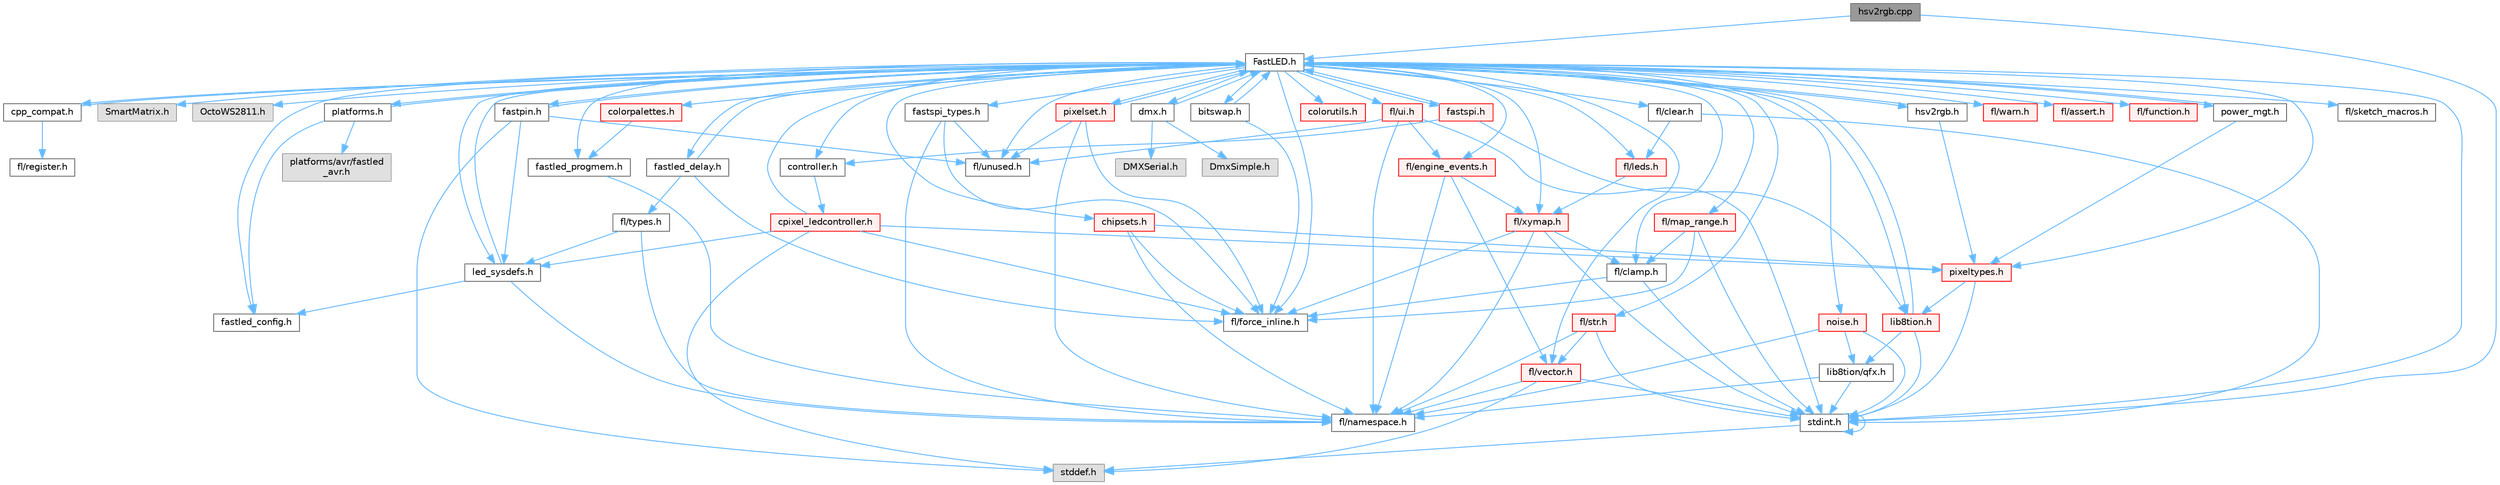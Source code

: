 digraph "hsv2rgb.cpp"
{
 // INTERACTIVE_SVG=YES
 // LATEX_PDF_SIZE
  bgcolor="transparent";
  edge [fontname=Helvetica,fontsize=10,labelfontname=Helvetica,labelfontsize=10];
  node [fontname=Helvetica,fontsize=10,shape=box,height=0.2,width=0.4];
  Node1 [id="Node000001",label="hsv2rgb.cpp",height=0.2,width=0.4,color="gray40", fillcolor="grey60", style="filled", fontcolor="black",tooltip="Functions to convert from the HSV colorspace to the RGB colorspace."];
  Node1 -> Node2 [id="edge1_Node000001_Node000002",color="steelblue1",style="solid",tooltip=" "];
  Node2 [id="Node000002",label="stdint.h",height=0.2,width=0.4,color="grey40", fillcolor="white", style="filled",URL="$df/dd8/stdint_8h.html",tooltip=" "];
  Node2 -> Node3 [id="edge2_Node000002_Node000003",color="steelblue1",style="solid",tooltip=" "];
  Node3 [id="Node000003",label="stddef.h",height=0.2,width=0.4,color="grey60", fillcolor="#E0E0E0", style="filled",tooltip=" "];
  Node2 -> Node2 [id="edge3_Node000002_Node000002",color="steelblue1",style="solid",tooltip=" "];
  Node1 -> Node4 [id="edge4_Node000001_Node000004",color="steelblue1",style="solid",tooltip=" "];
  Node4 [id="Node000004",label="FastLED.h",height=0.2,width=0.4,color="grey40", fillcolor="white", style="filled",URL="$db/d97/_fast_l_e_d_8h.html",tooltip="central include file for FastLED, defines the CFastLED class/object"];
  Node4 -> Node2 [id="edge5_Node000004_Node000002",color="steelblue1",style="solid",tooltip=" "];
  Node4 -> Node5 [id="edge6_Node000004_Node000005",color="steelblue1",style="solid",tooltip=" "];
  Node5 [id="Node000005",label="SmartMatrix.h",height=0.2,width=0.4,color="grey60", fillcolor="#E0E0E0", style="filled",tooltip=" "];
  Node4 -> Node6 [id="edge7_Node000004_Node000006",color="steelblue1",style="solid",tooltip=" "];
  Node6 [id="Node000006",label="OctoWS2811.h",height=0.2,width=0.4,color="grey60", fillcolor="#E0E0E0", style="filled",tooltip=" "];
  Node4 -> Node7 [id="edge8_Node000004_Node000007",color="steelblue1",style="solid",tooltip=" "];
  Node7 [id="Node000007",label="fl/force_inline.h",height=0.2,width=0.4,color="grey40", fillcolor="white", style="filled",URL="$d4/d64/force__inline_8h.html",tooltip=" "];
  Node4 -> Node8 [id="edge9_Node000004_Node000008",color="steelblue1",style="solid",tooltip=" "];
  Node8 [id="Node000008",label="cpp_compat.h",height=0.2,width=0.4,color="grey40", fillcolor="white", style="filled",URL="$d9/d13/cpp__compat_8h.html",tooltip="Compatibility functions based on C++ version."];
  Node8 -> Node4 [id="edge10_Node000008_Node000004",color="steelblue1",style="solid",tooltip=" "];
  Node8 -> Node9 [id="edge11_Node000008_Node000009",color="steelblue1",style="solid",tooltip=" "];
  Node9 [id="Node000009",label="fl/register.h",height=0.2,width=0.4,color="grey40", fillcolor="white", style="filled",URL="$df/d80/register_8h.html",tooltip=" "];
  Node4 -> Node10 [id="edge12_Node000004_Node000010",color="steelblue1",style="solid",tooltip=" "];
  Node10 [id="Node000010",label="fastled_config.h",height=0.2,width=0.4,color="grey40", fillcolor="white", style="filled",URL="$d5/d11/fastled__config_8h.html",tooltip="Contains definitions that can be used to configure FastLED at compile time."];
  Node4 -> Node11 [id="edge13_Node000004_Node000011",color="steelblue1",style="solid",tooltip=" "];
  Node11 [id="Node000011",label="led_sysdefs.h",height=0.2,width=0.4,color="grey40", fillcolor="white", style="filled",URL="$d9/d3e/led__sysdefs_8h.html",tooltip="Determines which platform system definitions to include."];
  Node11 -> Node4 [id="edge14_Node000011_Node000004",color="steelblue1",style="solid",tooltip=" "];
  Node11 -> Node10 [id="edge15_Node000011_Node000010",color="steelblue1",style="solid",tooltip=" "];
  Node11 -> Node12 [id="edge16_Node000011_Node000012",color="steelblue1",style="solid",tooltip=" "];
  Node12 [id="Node000012",label="fl/namespace.h",height=0.2,width=0.4,color="grey40", fillcolor="white", style="filled",URL="$df/d2a/namespace_8h.html",tooltip="Implements the FastLED namespace macros."];
  Node4 -> Node13 [id="edge17_Node000004_Node000013",color="steelblue1",style="solid",tooltip=" "];
  Node13 [id="Node000013",label="fastled_delay.h",height=0.2,width=0.4,color="grey40", fillcolor="white", style="filled",URL="$d0/da8/fastled__delay_8h.html",tooltip="Utility functions and classes for managing delay cycles."];
  Node13 -> Node4 [id="edge18_Node000013_Node000004",color="steelblue1",style="solid",tooltip=" "];
  Node13 -> Node14 [id="edge19_Node000013_Node000014",color="steelblue1",style="solid",tooltip=" "];
  Node14 [id="Node000014",label="fl/types.h",height=0.2,width=0.4,color="grey40", fillcolor="white", style="filled",URL="$d7/da1/fl_2types_8h.html",tooltip=" "];
  Node14 -> Node12 [id="edge20_Node000014_Node000012",color="steelblue1",style="solid",tooltip=" "];
  Node14 -> Node11 [id="edge21_Node000014_Node000011",color="steelblue1",style="solid",tooltip=" "];
  Node13 -> Node7 [id="edge22_Node000013_Node000007",color="steelblue1",style="solid",tooltip=" "];
  Node4 -> Node15 [id="edge23_Node000004_Node000015",color="steelblue1",style="solid",tooltip=" "];
  Node15 [id="Node000015",label="bitswap.h",height=0.2,width=0.4,color="grey40", fillcolor="white", style="filled",URL="$de/ded/bitswap_8h.html",tooltip="Functions for doing a rotation of bits/bytes used by parallel output."];
  Node15 -> Node4 [id="edge24_Node000015_Node000004",color="steelblue1",style="solid",tooltip=" "];
  Node15 -> Node7 [id="edge25_Node000015_Node000007",color="steelblue1",style="solid",tooltip=" "];
  Node4 -> Node16 [id="edge26_Node000004_Node000016",color="steelblue1",style="solid",tooltip=" "];
  Node16 [id="Node000016",label="controller.h",height=0.2,width=0.4,color="grey40", fillcolor="white", style="filled",URL="$d2/dd9/controller_8h.html",tooltip="deprecated: base definitions used by led controllers for writing out led data"];
  Node16 -> Node17 [id="edge27_Node000016_Node000017",color="steelblue1",style="solid",tooltip=" "];
  Node17 [id="Node000017",label="cpixel_ledcontroller.h",height=0.2,width=0.4,color="red", fillcolor="#FFF0F0", style="filled",URL="$d9/d57/cpixel__ledcontroller_8h.html",tooltip="defines the templated version of the CLEDController class"];
  Node17 -> Node3 [id="edge28_Node000017_Node000003",color="steelblue1",style="solid",tooltip=" "];
  Node17 -> Node4 [id="edge29_Node000017_Node000004",color="steelblue1",style="solid",tooltip=" "];
  Node17 -> Node11 [id="edge30_Node000017_Node000011",color="steelblue1",style="solid",tooltip=" "];
  Node17 -> Node18 [id="edge31_Node000017_Node000018",color="steelblue1",style="solid",tooltip=" "];
  Node18 [id="Node000018",label="pixeltypes.h",height=0.2,width=0.4,color="red", fillcolor="#FFF0F0", style="filled",URL="$d2/dba/pixeltypes_8h.html",tooltip="Includes defintions for RGB and HSV pixels."];
  Node18 -> Node2 [id="edge32_Node000018_Node000002",color="steelblue1",style="solid",tooltip=" "];
  Node18 -> Node19 [id="edge33_Node000018_Node000019",color="steelblue1",style="solid",tooltip=" "];
  Node19 [id="Node000019",label="lib8tion.h",height=0.2,width=0.4,color="red", fillcolor="#FFF0F0", style="filled",URL="$df/da5/lib8tion_8h.html",tooltip="Fast, efficient 8-bit math functions specifically designed for high-performance LED programming."];
  Node19 -> Node4 [id="edge34_Node000019_Node000004",color="steelblue1",style="solid",tooltip=" "];
  Node19 -> Node2 [id="edge35_Node000019_Node000002",color="steelblue1",style="solid",tooltip=" "];
  Node19 -> Node22 [id="edge36_Node000019_Node000022",color="steelblue1",style="solid",tooltip=" "];
  Node22 [id="Node000022",label="lib8tion/qfx.h",height=0.2,width=0.4,color="grey40", fillcolor="white", style="filled",URL="$d2/d19/qfx_8h.html",tooltip=" "];
  Node22 -> Node2 [id="edge37_Node000022_Node000002",color="steelblue1",style="solid",tooltip=" "];
  Node22 -> Node12 [id="edge38_Node000022_Node000012",color="steelblue1",style="solid",tooltip=" "];
  Node17 -> Node7 [id="edge39_Node000017_Node000007",color="steelblue1",style="solid",tooltip=" "];
  Node4 -> Node70 [id="edge40_Node000004_Node000070",color="steelblue1",style="solid",tooltip=" "];
  Node70 [id="Node000070",label="fastpin.h",height=0.2,width=0.4,color="grey40", fillcolor="white", style="filled",URL="$db/d65/fastpin_8h.html",tooltip="Class base definitions for defining fast pin access."];
  Node70 -> Node4 [id="edge41_Node000070_Node000004",color="steelblue1",style="solid",tooltip=" "];
  Node70 -> Node11 [id="edge42_Node000070_Node000011",color="steelblue1",style="solid",tooltip=" "];
  Node70 -> Node3 [id="edge43_Node000070_Node000003",color="steelblue1",style="solid",tooltip=" "];
  Node70 -> Node37 [id="edge44_Node000070_Node000037",color="steelblue1",style="solid",tooltip=" "];
  Node37 [id="Node000037",label="fl/unused.h",height=0.2,width=0.4,color="grey40", fillcolor="white", style="filled",URL="$d8/d4b/unused_8h.html",tooltip=" "];
  Node4 -> Node71 [id="edge45_Node000004_Node000071",color="steelblue1",style="solid",tooltip=" "];
  Node71 [id="Node000071",label="fastspi_types.h",height=0.2,width=0.4,color="grey40", fillcolor="white", style="filled",URL="$d2/ddb/fastspi__types_8h.html",tooltip="Data types and constants used by SPI interfaces."];
  Node71 -> Node7 [id="edge46_Node000071_Node000007",color="steelblue1",style="solid",tooltip=" "];
  Node71 -> Node12 [id="edge47_Node000071_Node000012",color="steelblue1",style="solid",tooltip=" "];
  Node71 -> Node37 [id="edge48_Node000071_Node000037",color="steelblue1",style="solid",tooltip=" "];
  Node4 -> Node72 [id="edge49_Node000004_Node000072",color="steelblue1",style="solid",tooltip=" "];
  Node72 [id="Node000072",label="dmx.h",height=0.2,width=0.4,color="grey40", fillcolor="white", style="filled",URL="$d3/de1/dmx_8h.html",tooltip="Defines the DMX512-based LED controllers."];
  Node72 -> Node4 [id="edge50_Node000072_Node000004",color="steelblue1",style="solid",tooltip=" "];
  Node72 -> Node73 [id="edge51_Node000072_Node000073",color="steelblue1",style="solid",tooltip=" "];
  Node73 [id="Node000073",label="DmxSimple.h",height=0.2,width=0.4,color="grey60", fillcolor="#E0E0E0", style="filled",tooltip=" "];
  Node72 -> Node74 [id="edge52_Node000072_Node000074",color="steelblue1",style="solid",tooltip=" "];
  Node74 [id="Node000074",label="DMXSerial.h",height=0.2,width=0.4,color="grey60", fillcolor="#E0E0E0", style="filled",tooltip=" "];
  Node4 -> Node75 [id="edge53_Node000004_Node000075",color="steelblue1",style="solid",tooltip=" "];
  Node75 [id="Node000075",label="platforms.h",height=0.2,width=0.4,color="grey40", fillcolor="white", style="filled",URL="$da/dc9/platforms_8h.html",tooltip="Determines which platforms headers to include."];
  Node75 -> Node4 [id="edge54_Node000075_Node000004",color="steelblue1",style="solid",tooltip=" "];
  Node75 -> Node10 [id="edge55_Node000075_Node000010",color="steelblue1",style="solid",tooltip=" "];
  Node75 -> Node76 [id="edge56_Node000075_Node000076",color="steelblue1",style="solid",tooltip=" "];
  Node76 [id="Node000076",label="platforms/avr/fastled\l_avr.h",height=0.2,width=0.4,color="grey60", fillcolor="#E0E0E0", style="filled",tooltip=" "];
  Node4 -> Node77 [id="edge57_Node000004_Node000077",color="steelblue1",style="solid",tooltip=" "];
  Node77 [id="Node000077",label="fastled_progmem.h",height=0.2,width=0.4,color="grey40", fillcolor="white", style="filled",URL="$df/dab/fastled__progmem_8h.html",tooltip="Wrapper definitions to allow seamless use of PROGMEM in environments that have it."];
  Node77 -> Node12 [id="edge58_Node000077_Node000012",color="steelblue1",style="solid",tooltip=" "];
  Node4 -> Node19 [id="edge59_Node000004_Node000019",color="steelblue1",style="solid",tooltip=" "];
  Node4 -> Node18 [id="edge60_Node000004_Node000018",color="steelblue1",style="solid",tooltip=" "];
  Node4 -> Node78 [id="edge61_Node000004_Node000078",color="steelblue1",style="solid",tooltip=" "];
  Node78 [id="Node000078",label="hsv2rgb.h",height=0.2,width=0.4,color="grey40", fillcolor="white", style="filled",URL="$de/d9a/hsv2rgb_8h.html",tooltip="Functions to convert from the HSV colorspace to the RGB colorspace."];
  Node78 -> Node4 [id="edge62_Node000078_Node000004",color="steelblue1",style="solid",tooltip=" "];
  Node78 -> Node18 [id="edge63_Node000078_Node000018",color="steelblue1",style="solid",tooltip=" "];
  Node4 -> Node79 [id="edge64_Node000004_Node000079",color="steelblue1",style="solid",tooltip=" "];
  Node79 [id="Node000079",label="colorutils.h",height=0.2,width=0.4,color="red", fillcolor="#FFF0F0", style="filled",URL="$d1/dfb/colorutils_8h.html",tooltip=" "];
  Node4 -> Node84 [id="edge65_Node000004_Node000084",color="steelblue1",style="solid",tooltip=" "];
  Node84 [id="Node000084",label="pixelset.h",height=0.2,width=0.4,color="red", fillcolor="#FFF0F0", style="filled",URL="$d4/d46/pixelset_8h.html",tooltip="Declares classes for managing logical groups of LEDs."];
  Node84 -> Node7 [id="edge66_Node000084_Node000007",color="steelblue1",style="solid",tooltip=" "];
  Node84 -> Node12 [id="edge67_Node000084_Node000012",color="steelblue1",style="solid",tooltip=" "];
  Node84 -> Node37 [id="edge68_Node000084_Node000037",color="steelblue1",style="solid",tooltip=" "];
  Node84 -> Node4 [id="edge69_Node000084_Node000004",color="steelblue1",style="solid",tooltip=" "];
  Node4 -> Node85 [id="edge70_Node000004_Node000085",color="steelblue1",style="solid",tooltip=" "];
  Node85 [id="Node000085",label="colorpalettes.h",height=0.2,width=0.4,color="red", fillcolor="#FFF0F0", style="filled",URL="$dc/dcc/colorpalettes_8h.html",tooltip="Declarations for the predefined color palettes supplied by FastLED."];
  Node85 -> Node77 [id="edge71_Node000085_Node000077",color="steelblue1",style="solid",tooltip=" "];
  Node4 -> Node86 [id="edge72_Node000004_Node000086",color="steelblue1",style="solid",tooltip=" "];
  Node86 [id="Node000086",label="noise.h",height=0.2,width=0.4,color="red", fillcolor="#FFF0F0", style="filled",URL="$d1/d31/noise_8h.html",tooltip="Functions to generate and fill arrays with noise."];
  Node86 -> Node2 [id="edge73_Node000086_Node000002",color="steelblue1",style="solid",tooltip=" "];
  Node86 -> Node12 [id="edge74_Node000086_Node000012",color="steelblue1",style="solid",tooltip=" "];
  Node86 -> Node22 [id="edge75_Node000086_Node000022",color="steelblue1",style="solid",tooltip=" "];
  Node4 -> Node87 [id="edge76_Node000004_Node000087",color="steelblue1",style="solid",tooltip=" "];
  Node87 [id="Node000087",label="power_mgt.h",height=0.2,width=0.4,color="grey40", fillcolor="white", style="filled",URL="$dc/d5b/power__mgt_8h.html",tooltip="Functions to limit the power used by FastLED."];
  Node87 -> Node4 [id="edge77_Node000087_Node000004",color="steelblue1",style="solid",tooltip=" "];
  Node87 -> Node18 [id="edge78_Node000087_Node000018",color="steelblue1",style="solid",tooltip=" "];
  Node4 -> Node88 [id="edge79_Node000004_Node000088",color="steelblue1",style="solid",tooltip=" "];
  Node88 [id="Node000088",label="fastspi.h",height=0.2,width=0.4,color="red", fillcolor="#FFF0F0", style="filled",URL="$d6/ddc/fastspi_8h.html",tooltip="Serial peripheral interface (SPI) definitions per platform."];
  Node88 -> Node4 [id="edge80_Node000088_Node000004",color="steelblue1",style="solid",tooltip=" "];
  Node88 -> Node16 [id="edge81_Node000088_Node000016",color="steelblue1",style="solid",tooltip=" "];
  Node88 -> Node19 [id="edge82_Node000088_Node000019",color="steelblue1",style="solid",tooltip=" "];
  Node4 -> Node90 [id="edge83_Node000004_Node000090",color="steelblue1",style="solid",tooltip=" "];
  Node90 [id="Node000090",label="chipsets.h",height=0.2,width=0.4,color="red", fillcolor="#FFF0F0", style="filled",URL="$db/d66/chipsets_8h.html",tooltip="Contains the bulk of the definitions for the various LED chipsets supported."];
  Node90 -> Node18 [id="edge84_Node000090_Node000018",color="steelblue1",style="solid",tooltip=" "];
  Node90 -> Node7 [id="edge85_Node000090_Node000007",color="steelblue1",style="solid",tooltip=" "];
  Node90 -> Node12 [id="edge86_Node000090_Node000012",color="steelblue1",style="solid",tooltip=" "];
  Node4 -> Node59 [id="edge87_Node000004_Node000059",color="steelblue1",style="solid",tooltip=" "];
  Node59 [id="Node000059",label="fl/engine_events.h",height=0.2,width=0.4,color="red", fillcolor="#FFF0F0", style="filled",URL="$db/dc0/engine__events_8h.html",tooltip=" "];
  Node59 -> Node12 [id="edge88_Node000059_Node000012",color="steelblue1",style="solid",tooltip=" "];
  Node59 -> Node40 [id="edge89_Node000059_Node000040",color="steelblue1",style="solid",tooltip=" "];
  Node40 [id="Node000040",label="fl/vector.h",height=0.2,width=0.4,color="red", fillcolor="#FFF0F0", style="filled",URL="$d6/d68/vector_8h.html",tooltip=" "];
  Node40 -> Node3 [id="edge90_Node000040_Node000003",color="steelblue1",style="solid",tooltip=" "];
  Node40 -> Node2 [id="edge91_Node000040_Node000002",color="steelblue1",style="solid",tooltip=" "];
  Node40 -> Node12 [id="edge92_Node000040_Node000012",color="steelblue1",style="solid",tooltip=" "];
  Node59 -> Node67 [id="edge93_Node000059_Node000067",color="steelblue1",style="solid",tooltip=" "];
  Node67 [id="Node000067",label="fl/xymap.h",height=0.2,width=0.4,color="red", fillcolor="#FFF0F0", style="filled",URL="$da/d61/xymap_8h.html",tooltip=" "];
  Node67 -> Node2 [id="edge94_Node000067_Node000002",color="steelblue1",style="solid",tooltip=" "];
  Node67 -> Node28 [id="edge95_Node000067_Node000028",color="steelblue1",style="solid",tooltip=" "];
  Node28 [id="Node000028",label="fl/clamp.h",height=0.2,width=0.4,color="grey40", fillcolor="white", style="filled",URL="$d6/dd3/clamp_8h.html",tooltip=" "];
  Node28 -> Node2 [id="edge96_Node000028_Node000002",color="steelblue1",style="solid",tooltip=" "];
  Node28 -> Node7 [id="edge97_Node000028_Node000007",color="steelblue1",style="solid",tooltip=" "];
  Node67 -> Node7 [id="edge98_Node000067_Node000007",color="steelblue1",style="solid",tooltip=" "];
  Node67 -> Node12 [id="edge99_Node000067_Node000012",color="steelblue1",style="solid",tooltip=" "];
  Node4 -> Node91 [id="edge100_Node000004_Node000091",color="steelblue1",style="solid",tooltip=" "];
  Node91 [id="Node000091",label="fl/leds.h",height=0.2,width=0.4,color="red", fillcolor="#FFF0F0", style="filled",URL="$da/d78/leds_8h.html",tooltip=" "];
  Node91 -> Node67 [id="edge101_Node000091_Node000067",color="steelblue1",style="solid",tooltip=" "];
  Node4 -> Node25 [id="edge102_Node000004_Node000025",color="steelblue1",style="solid",tooltip=" "];
  Node25 [id="Node000025",label="fl/str.h",height=0.2,width=0.4,color="red", fillcolor="#FFF0F0", style="filled",URL="$d1/d93/str_8h.html",tooltip=" "];
  Node25 -> Node2 [id="edge103_Node000025_Node000002",color="steelblue1",style="solid",tooltip=" "];
  Node25 -> Node12 [id="edge104_Node000025_Node000012",color="steelblue1",style="solid",tooltip=" "];
  Node25 -> Node40 [id="edge105_Node000025_Node000040",color="steelblue1",style="solid",tooltip=" "];
  Node4 -> Node67 [id="edge106_Node000004_Node000067",color="steelblue1",style="solid",tooltip=" "];
  Node4 -> Node28 [id="edge107_Node000004_Node000028",color="steelblue1",style="solid",tooltip=" "];
  Node4 -> Node29 [id="edge108_Node000004_Node000029",color="steelblue1",style="solid",tooltip=" "];
  Node29 [id="Node000029",label="fl/map_range.h",height=0.2,width=0.4,color="red", fillcolor="#FFF0F0", style="filled",URL="$d1/d47/map__range_8h.html",tooltip=" "];
  Node29 -> Node2 [id="edge109_Node000029_Node000002",color="steelblue1",style="solid",tooltip=" "];
  Node29 -> Node28 [id="edge110_Node000029_Node000028",color="steelblue1",style="solid",tooltip=" "];
  Node29 -> Node7 [id="edge111_Node000029_Node000007",color="steelblue1",style="solid",tooltip=" "];
  Node4 -> Node92 [id="edge112_Node000004_Node000092",color="steelblue1",style="solid",tooltip=" "];
  Node92 [id="Node000092",label="fl/warn.h",height=0.2,width=0.4,color="red", fillcolor="#FFF0F0", style="filled",URL="$de/d77/warn_8h.html",tooltip=" "];
  Node4 -> Node63 [id="edge113_Node000004_Node000063",color="steelblue1",style="solid",tooltip=" "];
  Node63 [id="Node000063",label="fl/assert.h",height=0.2,width=0.4,color="red", fillcolor="#FFF0F0", style="filled",URL="$dc/da7/assert_8h.html",tooltip=" "];
  Node4 -> Node37 [id="edge114_Node000004_Node000037",color="steelblue1",style="solid",tooltip=" "];
  Node4 -> Node40 [id="edge115_Node000004_Node000040",color="steelblue1",style="solid",tooltip=" "];
  Node4 -> Node95 [id="edge116_Node000004_Node000095",color="steelblue1",style="solid",tooltip=" "];
  Node95 [id="Node000095",label="fl/function.h",height=0.2,width=0.4,color="red", fillcolor="#FFF0F0", style="filled",URL="$dd/d67/function_8h.html",tooltip=" "];
  Node4 -> Node96 [id="edge117_Node000004_Node000096",color="steelblue1",style="solid",tooltip=" "];
  Node96 [id="Node000096",label="fl/clear.h",height=0.2,width=0.4,color="grey40", fillcolor="white", style="filled",URL="$df/db0/clear_8h.html",tooltip=" "];
  Node96 -> Node91 [id="edge118_Node000096_Node000091",color="steelblue1",style="solid",tooltip=" "];
  Node96 -> Node2 [id="edge119_Node000096_Node000002",color="steelblue1",style="solid",tooltip=" "];
  Node4 -> Node97 [id="edge120_Node000004_Node000097",color="steelblue1",style="solid",tooltip=" "];
  Node97 [id="Node000097",label="fl/ui.h",height=0.2,width=0.4,color="red", fillcolor="#FFF0F0", style="filled",URL="$d9/d3b/ui_8h.html",tooltip=" "];
  Node97 -> Node2 [id="edge121_Node000097_Node000002",color="steelblue1",style="solid",tooltip=" "];
  Node97 -> Node59 [id="edge122_Node000097_Node000059",color="steelblue1",style="solid",tooltip=" "];
  Node97 -> Node12 [id="edge123_Node000097_Node000012",color="steelblue1",style="solid",tooltip=" "];
  Node97 -> Node37 [id="edge124_Node000097_Node000037",color="steelblue1",style="solid",tooltip=" "];
  Node4 -> Node106 [id="edge125_Node000004_Node000106",color="steelblue1",style="solid",tooltip=" "];
  Node106 [id="Node000106",label="fl/sketch_macros.h",height=0.2,width=0.4,color="grey40", fillcolor="white", style="filled",URL="$d1/dbc/sketch__macros_8h.html",tooltip=" "];
}
